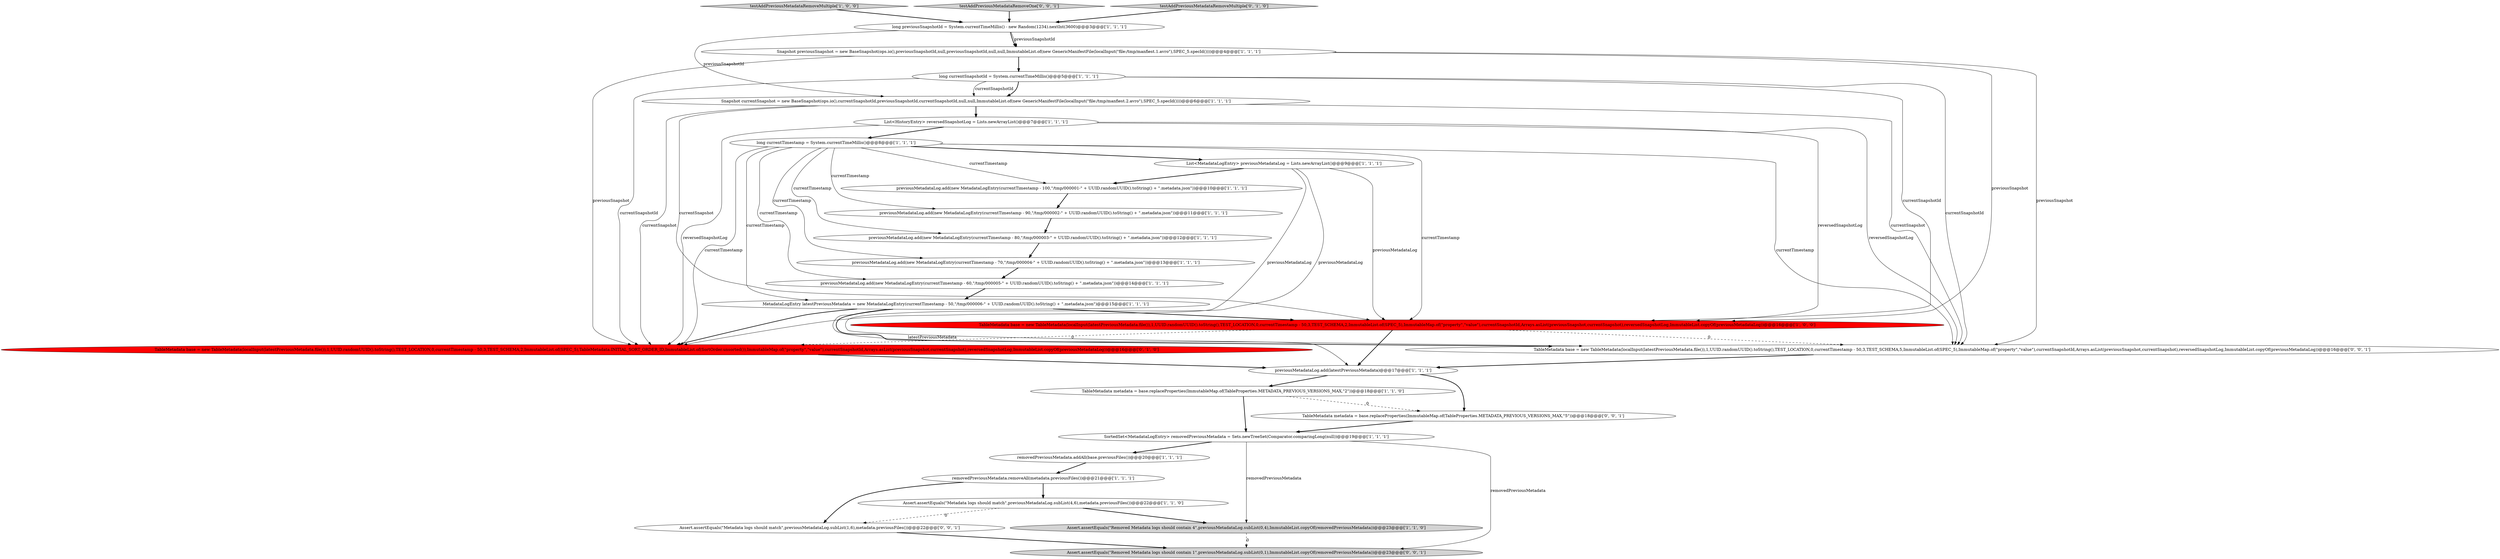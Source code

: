 digraph {
17 [style = filled, label = "Snapshot currentSnapshot = new BaseSnapshot(ops.io(),currentSnapshotId,previousSnapshotId,currentSnapshotId,null,null,ImmutableList.of(new GenericManifestFile(localInput(\"file:/tmp/manfiest.2.avro\"),SPEC_5.specId())))@@@6@@@['1', '1', '1']", fillcolor = white, shape = ellipse image = "AAA0AAABBB1BBB"];
7 [style = filled, label = "testAddPreviousMetadataRemoveMultiple['1', '0', '0']", fillcolor = lightgray, shape = diamond image = "AAA0AAABBB1BBB"];
10 [style = filled, label = "TableMetadata metadata = base.replaceProperties(ImmutableMap.of(TableProperties.METADATA_PREVIOUS_VERSIONS_MAX,\"2\"))@@@18@@@['1', '1', '0']", fillcolor = white, shape = ellipse image = "AAA0AAABBB1BBB"];
0 [style = filled, label = "List<MetadataLogEntry> previousMetadataLog = Lists.newArrayList()@@@9@@@['1', '1', '1']", fillcolor = white, shape = ellipse image = "AAA0AAABBB1BBB"];
18 [style = filled, label = "MetadataLogEntry latestPreviousMetadata = new MetadataLogEntry(currentTimestamp - 50,\"/tmp/000006-\" + UUID.randomUUID().toString() + \".metadata.json\")@@@15@@@['1', '1', '1']", fillcolor = white, shape = ellipse image = "AAA0AAABBB1BBB"];
27 [style = filled, label = "Assert.assertEquals(\"Removed Metadata logs should contain 1\",previousMetadataLog.subList(0,1),ImmutableList.copyOf(removedPreviousMetadata))@@@23@@@['0', '0', '1']", fillcolor = lightgray, shape = ellipse image = "AAA0AAABBB3BBB"];
9 [style = filled, label = "long currentTimestamp = System.currentTimeMillis()@@@8@@@['1', '1', '1']", fillcolor = white, shape = ellipse image = "AAA0AAABBB1BBB"];
12 [style = filled, label = "Snapshot previousSnapshot = new BaseSnapshot(ops.io(),previousSnapshotId,null,previousSnapshotId,null,null,ImmutableList.of(new GenericManifestFile(localInput(\"file:/tmp/manfiest.1.avro\"),SPEC_5.specId())))@@@4@@@['1', '1', '1']", fillcolor = white, shape = ellipse image = "AAA0AAABBB1BBB"];
14 [style = filled, label = "Assert.assertEquals(\"Metadata logs should match\",previousMetadataLog.subList(4,6),metadata.previousFiles())@@@22@@@['1', '1', '0']", fillcolor = white, shape = ellipse image = "AAA0AAABBB1BBB"];
24 [style = filled, label = "TableMetadata base = new TableMetadata(localInput(latestPreviousMetadata.file()),1,UUID.randomUUID().toString(),TEST_LOCATION,0,currentTimestamp - 50,3,TEST_SCHEMA,5,ImmutableList.of(SPEC_5),ImmutableMap.of(\"property\",\"value\"),currentSnapshotId,Arrays.asList(previousSnapshot,currentSnapshot),reversedSnapshotLog,ImmutableList.copyOf(previousMetadataLog))@@@16@@@['0', '0', '1']", fillcolor = white, shape = ellipse image = "AAA0AAABBB3BBB"];
2 [style = filled, label = "long currentSnapshotId = System.currentTimeMillis()@@@5@@@['1', '1', '1']", fillcolor = white, shape = ellipse image = "AAA0AAABBB1BBB"];
6 [style = filled, label = "previousMetadataLog.add(latestPreviousMetadata)@@@17@@@['1', '1', '1']", fillcolor = white, shape = ellipse image = "AAA0AAABBB1BBB"];
25 [style = filled, label = "Assert.assertEquals(\"Metadata logs should match\",previousMetadataLog.subList(1,6),metadata.previousFiles())@@@22@@@['0', '0', '1']", fillcolor = white, shape = ellipse image = "AAA0AAABBB3BBB"];
15 [style = filled, label = "previousMetadataLog.add(new MetadataLogEntry(currentTimestamp - 90,\"/tmp/000002-\" + UUID.randomUUID().toString() + \".metadata.json\"))@@@11@@@['1', '1', '1']", fillcolor = white, shape = ellipse image = "AAA0AAABBB1BBB"];
4 [style = filled, label = "Assert.assertEquals(\"Removed Metadata logs should contain 4\",previousMetadataLog.subList(0,4),ImmutableList.copyOf(removedPreviousMetadata))@@@23@@@['1', '1', '0']", fillcolor = lightgray, shape = ellipse image = "AAA0AAABBB1BBB"];
13 [style = filled, label = "SortedSet<MetadataLogEntry> removedPreviousMetadata = Sets.newTreeSet(Comparator.comparingLong(null))@@@19@@@['1', '1', '1']", fillcolor = white, shape = ellipse image = "AAA0AAABBB1BBB"];
20 [style = filled, label = "previousMetadataLog.add(new MetadataLogEntry(currentTimestamp - 100,\"/tmp/000001-\" + UUID.randomUUID().toString() + \".metadata.json\"))@@@10@@@['1', '1', '1']", fillcolor = white, shape = ellipse image = "AAA0AAABBB1BBB"];
26 [style = filled, label = "testAddPreviousMetadataRemoveOne['0', '0', '1']", fillcolor = lightgray, shape = diamond image = "AAA0AAABBB3BBB"];
22 [style = filled, label = "TableMetadata base = new TableMetadata(localInput(latestPreviousMetadata.file()),1,UUID.randomUUID().toString(),TEST_LOCATION,0,currentTimestamp - 50,3,TEST_SCHEMA,2,ImmutableList.of(SPEC_5),TableMetadata.INITIAL_SORT_ORDER_ID,ImmutableList.of(SortOrder.unsorted()),ImmutableMap.of(\"property\",\"value\"),currentSnapshotId,Arrays.asList(previousSnapshot,currentSnapshot),reversedSnapshotLog,ImmutableList.copyOf(previousMetadataLog))@@@16@@@['0', '1', '0']", fillcolor = red, shape = ellipse image = "AAA1AAABBB2BBB"];
21 [style = filled, label = "removedPreviousMetadata.removeAll(metadata.previousFiles())@@@21@@@['1', '1', '1']", fillcolor = white, shape = ellipse image = "AAA0AAABBB1BBB"];
5 [style = filled, label = "List<HistoryEntry> reversedSnapshotLog = Lists.newArrayList()@@@7@@@['1', '1', '1']", fillcolor = white, shape = ellipse image = "AAA0AAABBB1BBB"];
1 [style = filled, label = "long previousSnapshotId = System.currentTimeMillis() - new Random(1234).nextInt(3600)@@@3@@@['1', '1', '1']", fillcolor = white, shape = ellipse image = "AAA0AAABBB1BBB"];
16 [style = filled, label = "previousMetadataLog.add(new MetadataLogEntry(currentTimestamp - 70,\"/tmp/000004-\" + UUID.randomUUID().toString() + \".metadata.json\"))@@@13@@@['1', '1', '1']", fillcolor = white, shape = ellipse image = "AAA0AAABBB1BBB"];
8 [style = filled, label = "TableMetadata base = new TableMetadata(localInput(latestPreviousMetadata.file()),1,UUID.randomUUID().toString(),TEST_LOCATION,0,currentTimestamp - 50,3,TEST_SCHEMA,2,ImmutableList.of(SPEC_5),ImmutableMap.of(\"property\",\"value\"),currentSnapshotId,Arrays.asList(previousSnapshot,currentSnapshot),reversedSnapshotLog,ImmutableList.copyOf(previousMetadataLog))@@@16@@@['1', '0', '0']", fillcolor = red, shape = ellipse image = "AAA1AAABBB1BBB"];
19 [style = filled, label = "removedPreviousMetadata.addAll(base.previousFiles())@@@20@@@['1', '1', '1']", fillcolor = white, shape = ellipse image = "AAA0AAABBB1BBB"];
23 [style = filled, label = "testAddPreviousMetadataRemoveMultiple['0', '1', '0']", fillcolor = lightgray, shape = diamond image = "AAA0AAABBB2BBB"];
3 [style = filled, label = "previousMetadataLog.add(new MetadataLogEntry(currentTimestamp - 80,\"/tmp/000003-\" + UUID.randomUUID().toString() + \".metadata.json\"))@@@12@@@['1', '1', '1']", fillcolor = white, shape = ellipse image = "AAA0AAABBB1BBB"];
28 [style = filled, label = "TableMetadata metadata = base.replaceProperties(ImmutableMap.of(TableProperties.METADATA_PREVIOUS_VERSIONS_MAX,\"5\"))@@@18@@@['0', '0', '1']", fillcolor = white, shape = ellipse image = "AAA0AAABBB3BBB"];
11 [style = filled, label = "previousMetadataLog.add(new MetadataLogEntry(currentTimestamp - 60,\"/tmp/000005-\" + UUID.randomUUID().toString() + \".metadata.json\"))@@@14@@@['1', '1', '1']", fillcolor = white, shape = ellipse image = "AAA0AAABBB1BBB"];
2->17 [style = bold, label=""];
1->12 [style = solid, label="previousSnapshotId"];
9->24 [style = solid, label="currentTimestamp"];
17->5 [style = bold, label=""];
18->24 [style = bold, label=""];
7->1 [style = bold, label=""];
16->11 [style = bold, label=""];
13->4 [style = solid, label="removedPreviousMetadata"];
9->0 [style = bold, label=""];
5->9 [style = bold, label=""];
0->22 [style = solid, label="previousMetadataLog"];
12->8 [style = solid, label="previousSnapshot"];
14->25 [style = dashed, label="0"];
9->18 [style = solid, label="currentTimestamp"];
12->22 [style = solid, label="previousSnapshot"];
12->24 [style = solid, label="previousSnapshot"];
5->24 [style = solid, label="reversedSnapshotLog"];
26->1 [style = bold, label=""];
17->22 [style = solid, label="currentSnapshot"];
1->17 [style = solid, label="previousSnapshotId"];
10->28 [style = dashed, label="0"];
0->24 [style = solid, label="previousMetadataLog"];
28->13 [style = bold, label=""];
4->27 [style = dashed, label="0"];
0->8 [style = solid, label="previousMetadataLog"];
8->6 [style = bold, label=""];
9->15 [style = solid, label="currentTimestamp"];
3->16 [style = bold, label=""];
21->25 [style = bold, label=""];
8->24 [style = dashed, label="0"];
15->3 [style = bold, label=""];
9->3 [style = solid, label="currentTimestamp"];
11->18 [style = bold, label=""];
18->6 [style = solid, label="latestPreviousMetadata"];
2->24 [style = solid, label="currentSnapshotId"];
5->8 [style = solid, label="reversedSnapshotLog"];
25->27 [style = bold, label=""];
2->8 [style = solid, label="currentSnapshotId"];
8->22 [style = dashed, label="0"];
9->22 [style = solid, label="currentTimestamp"];
12->2 [style = bold, label=""];
13->19 [style = bold, label=""];
14->4 [style = bold, label=""];
18->22 [style = bold, label=""];
6->28 [style = bold, label=""];
10->13 [style = bold, label=""];
2->17 [style = solid, label="currentSnapshotId"];
9->8 [style = solid, label="currentTimestamp"];
6->10 [style = bold, label=""];
2->22 [style = solid, label="currentSnapshotId"];
9->11 [style = solid, label="currentTimestamp"];
1->12 [style = bold, label=""];
23->1 [style = bold, label=""];
0->20 [style = bold, label=""];
18->8 [style = bold, label=""];
17->8 [style = solid, label="currentSnapshot"];
24->6 [style = bold, label=""];
17->24 [style = solid, label="currentSnapshot"];
5->22 [style = solid, label="reversedSnapshotLog"];
13->27 [style = solid, label="removedPreviousMetadata"];
9->16 [style = solid, label="currentTimestamp"];
20->15 [style = bold, label=""];
9->20 [style = solid, label="currentTimestamp"];
22->6 [style = bold, label=""];
21->14 [style = bold, label=""];
19->21 [style = bold, label=""];
}

